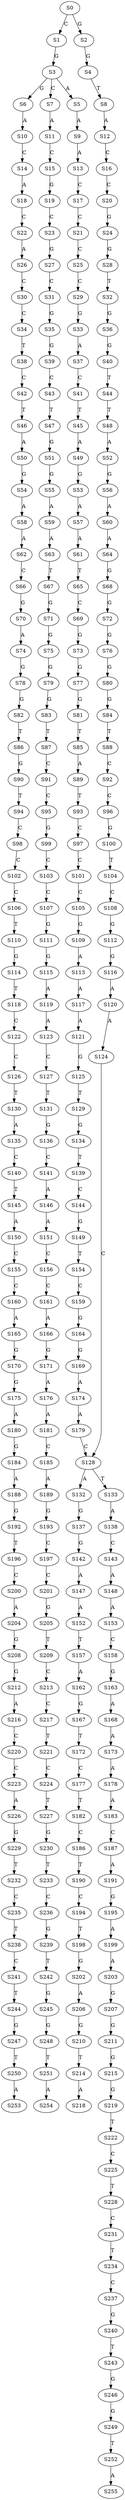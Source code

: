 strict digraph  {
	S0 -> S1 [ label = C ];
	S0 -> S2 [ label = G ];
	S1 -> S3 [ label = G ];
	S2 -> S4 [ label = G ];
	S3 -> S5 [ label = A ];
	S3 -> S6 [ label = G ];
	S3 -> S7 [ label = C ];
	S4 -> S8 [ label = T ];
	S5 -> S9 [ label = A ];
	S6 -> S10 [ label = A ];
	S7 -> S11 [ label = A ];
	S8 -> S12 [ label = A ];
	S9 -> S13 [ label = A ];
	S10 -> S14 [ label = C ];
	S11 -> S15 [ label = C ];
	S12 -> S16 [ label = C ];
	S13 -> S17 [ label = C ];
	S14 -> S18 [ label = A ];
	S15 -> S19 [ label = G ];
	S16 -> S20 [ label = C ];
	S17 -> S21 [ label = C ];
	S18 -> S22 [ label = C ];
	S19 -> S23 [ label = C ];
	S20 -> S24 [ label = G ];
	S21 -> S25 [ label = C ];
	S22 -> S26 [ label = A ];
	S23 -> S27 [ label = G ];
	S24 -> S28 [ label = G ];
	S25 -> S29 [ label = C ];
	S26 -> S30 [ label = C ];
	S27 -> S31 [ label = C ];
	S28 -> S32 [ label = T ];
	S29 -> S33 [ label = G ];
	S30 -> S34 [ label = C ];
	S31 -> S35 [ label = G ];
	S32 -> S36 [ label = G ];
	S33 -> S37 [ label = A ];
	S34 -> S38 [ label = T ];
	S35 -> S39 [ label = G ];
	S36 -> S40 [ label = G ];
	S37 -> S41 [ label = C ];
	S38 -> S42 [ label = C ];
	S39 -> S43 [ label = C ];
	S40 -> S44 [ label = T ];
	S41 -> S45 [ label = T ];
	S42 -> S46 [ label = T ];
	S43 -> S47 [ label = T ];
	S44 -> S48 [ label = T ];
	S45 -> S49 [ label = A ];
	S46 -> S50 [ label = A ];
	S47 -> S51 [ label = G ];
	S48 -> S52 [ label = A ];
	S49 -> S53 [ label = G ];
	S50 -> S54 [ label = G ];
	S51 -> S55 [ label = G ];
	S52 -> S56 [ label = G ];
	S53 -> S57 [ label = A ];
	S54 -> S58 [ label = A ];
	S55 -> S59 [ label = A ];
	S56 -> S60 [ label = A ];
	S57 -> S61 [ label = A ];
	S58 -> S62 [ label = A ];
	S59 -> S63 [ label = A ];
	S60 -> S64 [ label = A ];
	S61 -> S65 [ label = T ];
	S62 -> S66 [ label = C ];
	S63 -> S67 [ label = T ];
	S64 -> S68 [ label = G ];
	S65 -> S69 [ label = C ];
	S66 -> S70 [ label = G ];
	S67 -> S71 [ label = G ];
	S68 -> S72 [ label = G ];
	S69 -> S73 [ label = G ];
	S70 -> S74 [ label = A ];
	S71 -> S75 [ label = G ];
	S72 -> S76 [ label = G ];
	S73 -> S77 [ label = G ];
	S74 -> S78 [ label = G ];
	S75 -> S79 [ label = G ];
	S76 -> S80 [ label = G ];
	S77 -> S81 [ label = G ];
	S78 -> S82 [ label = G ];
	S79 -> S83 [ label = G ];
	S80 -> S84 [ label = G ];
	S81 -> S85 [ label = T ];
	S82 -> S86 [ label = T ];
	S83 -> S87 [ label = T ];
	S84 -> S88 [ label = T ];
	S85 -> S89 [ label = A ];
	S86 -> S90 [ label = G ];
	S87 -> S91 [ label = C ];
	S88 -> S92 [ label = C ];
	S89 -> S93 [ label = T ];
	S90 -> S94 [ label = T ];
	S91 -> S95 [ label = C ];
	S92 -> S96 [ label = C ];
	S93 -> S97 [ label = C ];
	S94 -> S98 [ label = C ];
	S95 -> S99 [ label = G ];
	S96 -> S100 [ label = G ];
	S97 -> S101 [ label = C ];
	S98 -> S102 [ label = C ];
	S99 -> S103 [ label = C ];
	S100 -> S104 [ label = T ];
	S101 -> S105 [ label = C ];
	S102 -> S106 [ label = C ];
	S103 -> S107 [ label = C ];
	S104 -> S108 [ label = C ];
	S105 -> S109 [ label = G ];
	S106 -> S110 [ label = T ];
	S107 -> S111 [ label = G ];
	S108 -> S112 [ label = G ];
	S109 -> S113 [ label = A ];
	S110 -> S114 [ label = G ];
	S111 -> S115 [ label = G ];
	S112 -> S116 [ label = G ];
	S113 -> S117 [ label = A ];
	S114 -> S118 [ label = T ];
	S115 -> S119 [ label = A ];
	S116 -> S120 [ label = A ];
	S117 -> S121 [ label = A ];
	S118 -> S122 [ label = C ];
	S119 -> S123 [ label = A ];
	S120 -> S124 [ label = A ];
	S121 -> S125 [ label = G ];
	S122 -> S126 [ label = C ];
	S123 -> S127 [ label = C ];
	S124 -> S128 [ label = C ];
	S125 -> S129 [ label = T ];
	S126 -> S130 [ label = T ];
	S127 -> S131 [ label = T ];
	S128 -> S132 [ label = A ];
	S128 -> S133 [ label = T ];
	S129 -> S134 [ label = G ];
	S130 -> S135 [ label = A ];
	S131 -> S136 [ label = G ];
	S132 -> S137 [ label = G ];
	S133 -> S138 [ label = A ];
	S134 -> S139 [ label = T ];
	S135 -> S140 [ label = C ];
	S136 -> S141 [ label = C ];
	S137 -> S142 [ label = G ];
	S138 -> S143 [ label = C ];
	S139 -> S144 [ label = C ];
	S140 -> S145 [ label = T ];
	S141 -> S146 [ label = A ];
	S142 -> S147 [ label = A ];
	S143 -> S148 [ label = A ];
	S144 -> S149 [ label = G ];
	S145 -> S150 [ label = A ];
	S146 -> S151 [ label = A ];
	S147 -> S152 [ label = A ];
	S148 -> S153 [ label = A ];
	S149 -> S154 [ label = T ];
	S150 -> S155 [ label = C ];
	S151 -> S156 [ label = C ];
	S152 -> S157 [ label = T ];
	S153 -> S158 [ label = C ];
	S154 -> S159 [ label = C ];
	S155 -> S160 [ label = C ];
	S156 -> S161 [ label = C ];
	S157 -> S162 [ label = A ];
	S158 -> S163 [ label = G ];
	S159 -> S164 [ label = G ];
	S160 -> S165 [ label = A ];
	S161 -> S166 [ label = A ];
	S162 -> S167 [ label = G ];
	S163 -> S168 [ label = A ];
	S164 -> S169 [ label = G ];
	S165 -> S170 [ label = G ];
	S166 -> S171 [ label = G ];
	S167 -> S172 [ label = T ];
	S168 -> S173 [ label = A ];
	S169 -> S174 [ label = A ];
	S170 -> S175 [ label = G ];
	S171 -> S176 [ label = A ];
	S172 -> S177 [ label = C ];
	S173 -> S178 [ label = A ];
	S174 -> S179 [ label = A ];
	S175 -> S180 [ label = A ];
	S176 -> S181 [ label = A ];
	S177 -> S182 [ label = T ];
	S178 -> S183 [ label = A ];
	S179 -> S128 [ label = C ];
	S180 -> S184 [ label = G ];
	S181 -> S185 [ label = C ];
	S182 -> S186 [ label = C ];
	S183 -> S187 [ label = C ];
	S184 -> S188 [ label = A ];
	S185 -> S189 [ label = A ];
	S186 -> S190 [ label = T ];
	S187 -> S191 [ label = A ];
	S188 -> S192 [ label = G ];
	S189 -> S193 [ label = G ];
	S190 -> S194 [ label = C ];
	S191 -> S195 [ label = G ];
	S192 -> S196 [ label = T ];
	S193 -> S197 [ label = C ];
	S194 -> S198 [ label = T ];
	S195 -> S199 [ label = A ];
	S196 -> S200 [ label = C ];
	S197 -> S201 [ label = C ];
	S198 -> S202 [ label = G ];
	S199 -> S203 [ label = A ];
	S200 -> S204 [ label = A ];
	S201 -> S205 [ label = G ];
	S202 -> S206 [ label = A ];
	S203 -> S207 [ label = G ];
	S204 -> S208 [ label = G ];
	S205 -> S209 [ label = T ];
	S206 -> S210 [ label = G ];
	S207 -> S211 [ label = G ];
	S208 -> S212 [ label = G ];
	S209 -> S213 [ label = C ];
	S210 -> S214 [ label = T ];
	S211 -> S215 [ label = G ];
	S212 -> S216 [ label = A ];
	S213 -> S217 [ label = C ];
	S214 -> S218 [ label = A ];
	S215 -> S219 [ label = G ];
	S216 -> S220 [ label = C ];
	S217 -> S221 [ label = T ];
	S219 -> S222 [ label = T ];
	S220 -> S223 [ label = C ];
	S221 -> S224 [ label = C ];
	S222 -> S225 [ label = C ];
	S223 -> S226 [ label = A ];
	S224 -> S227 [ label = T ];
	S225 -> S228 [ label = T ];
	S226 -> S229 [ label = G ];
	S227 -> S230 [ label = G ];
	S228 -> S231 [ label = C ];
	S229 -> S232 [ label = T ];
	S230 -> S233 [ label = T ];
	S231 -> S234 [ label = T ];
	S232 -> S235 [ label = C ];
	S233 -> S236 [ label = C ];
	S234 -> S237 [ label = C ];
	S235 -> S238 [ label = T ];
	S236 -> S239 [ label = G ];
	S237 -> S240 [ label = G ];
	S238 -> S241 [ label = C ];
	S239 -> S242 [ label = T ];
	S240 -> S243 [ label = T ];
	S241 -> S244 [ label = T ];
	S242 -> S245 [ label = G ];
	S243 -> S246 [ label = G ];
	S244 -> S247 [ label = G ];
	S245 -> S248 [ label = G ];
	S246 -> S249 [ label = G ];
	S247 -> S250 [ label = T ];
	S248 -> S251 [ label = T ];
	S249 -> S252 [ label = T ];
	S250 -> S253 [ label = A ];
	S251 -> S254 [ label = A ];
	S252 -> S255 [ label = A ];
}
